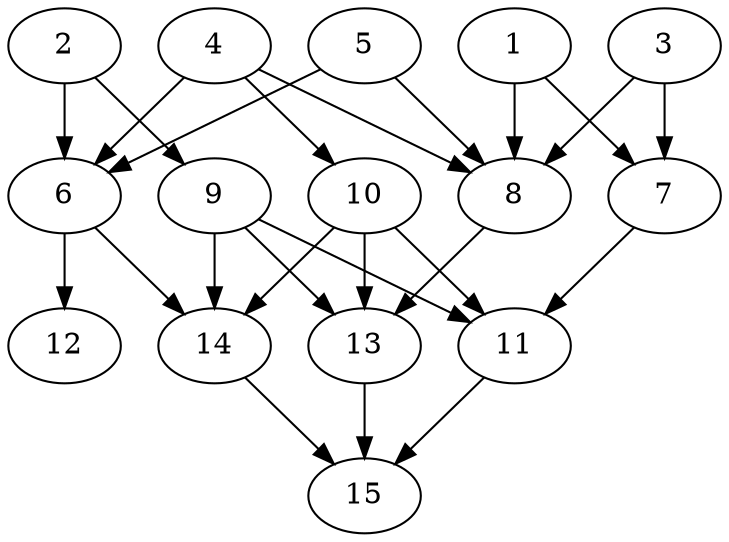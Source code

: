 // DAG automatically generated by daggen at Tue Aug  6 16:26:17 2019
// ./daggen --dot -n 15 --ccr 0.4 --fat 0.7 --regular 0.5 --density 0.7 --mindata 5242880 --maxdata 52428800 
digraph G {
  1 [size="97487360", alpha="0.16", expect_size="38994944"] 
  1 -> 7 [size ="38994944"]
  1 -> 8 [size ="38994944"]
  2 [size="125253120", alpha="0.17", expect_size="50101248"] 
  2 -> 6 [size ="50101248"]
  2 -> 9 [size ="50101248"]
  3 [size="85544960", alpha="0.10", expect_size="34217984"] 
  3 -> 7 [size ="34217984"]
  3 -> 8 [size ="34217984"]
  4 [size="108899840", alpha="0.08", expect_size="43559936"] 
  4 -> 6 [size ="43559936"]
  4 -> 8 [size ="43559936"]
  4 -> 10 [size ="43559936"]
  5 [size="120855040", alpha="0.18", expect_size="48342016"] 
  5 -> 6 [size ="48342016"]
  5 -> 8 [size ="48342016"]
  6 [size="110796800", alpha="0.08", expect_size="44318720"] 
  6 -> 12 [size ="44318720"]
  6 -> 14 [size ="44318720"]
  7 [size="30397440", alpha="0.01", expect_size="12158976"] 
  7 -> 11 [size ="12158976"]
  8 [size="13327360", alpha="0.01", expect_size="5330944"] 
  8 -> 13 [size ="5330944"]
  9 [size="122554880", alpha="0.04", expect_size="49021952"] 
  9 -> 11 [size ="49021952"]
  9 -> 13 [size ="49021952"]
  9 -> 14 [size ="49021952"]
  10 [size="54266880", alpha="0.09", expect_size="21706752"] 
  10 -> 11 [size ="21706752"]
  10 -> 13 [size ="21706752"]
  10 -> 14 [size ="21706752"]
  11 [size="52006400", alpha="0.08", expect_size="20802560"] 
  11 -> 15 [size ="20802560"]
  12 [size="28702720", alpha="0.04", expect_size="11481088"] 
  13 [size="130498560", alpha="0.04", expect_size="52199424"] 
  13 -> 15 [size ="52199424"]
  14 [size="74442240", alpha="0.10", expect_size="29776896"] 
  14 -> 15 [size ="29776896"]
  15 [size="121221120", alpha="0.05", expect_size="48488448"] 
}
